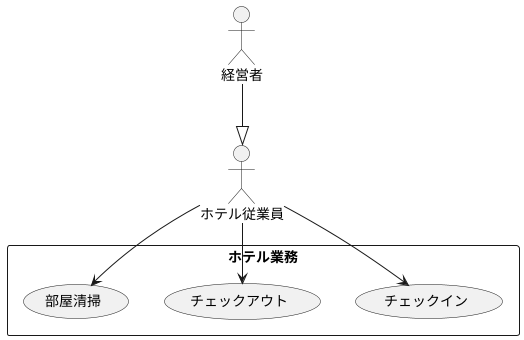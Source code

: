 @startuml 2-2
 ' left to right direction
actor 経営者
actor ホテル従業員
rectangle ホテル業務 {
usecase チェックイン
usecase チェックアウト
usecase 部屋清掃
}
  経営者 --|> ホテル従業員
  ホテル従業員 --> チェックイン
  ホテル従業員 --> チェックアウト
  ホテル従業員 --> 部屋清掃
@enduml
